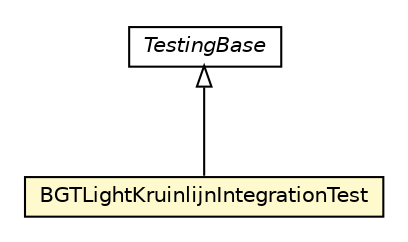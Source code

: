 #!/usr/local/bin/dot
#
# Class diagram 
# Generated by UMLGraph version R5_6-24-gf6e263 (http://www.umlgraph.org/)
#

digraph G {
	edge [fontname="Helvetica",fontsize=10,labelfontname="Helvetica",labelfontsize=10];
	node [fontname="Helvetica",fontsize=10,shape=plaintext];
	nodesep=0.25;
	ranksep=0.5;
	// nl.b3p.brmo.loader.gml.BGTLightKruinlijnIntegrationTest
	c96 [label=<<table title="nl.b3p.brmo.loader.gml.BGTLightKruinlijnIntegrationTest" border="0" cellborder="1" cellspacing="0" cellpadding="2" port="p" bgcolor="lemonChiffon" href="./BGTLightKruinlijnIntegrationTest.html">
		<tr><td><table border="0" cellspacing="0" cellpadding="1">
<tr><td align="center" balign="center"> BGTLightKruinlijnIntegrationTest </td></tr>
		</table></td></tr>
		</table>>, URL="./BGTLightKruinlijnIntegrationTest.html", fontname="Helvetica", fontcolor="black", fontsize=10.0];
	// nl.b3p.brmo.loader.gml.TestingBase
	c97 [label=<<table title="nl.b3p.brmo.loader.gml.TestingBase" border="0" cellborder="1" cellspacing="0" cellpadding="2" port="p" href="./TestingBase.html">
		<tr><td><table border="0" cellspacing="0" cellpadding="1">
<tr><td align="center" balign="center"><font face="Helvetica-Oblique"> TestingBase </font></td></tr>
		</table></td></tr>
		</table>>, URL="./TestingBase.html", fontname="Helvetica", fontcolor="black", fontsize=10.0];
	//nl.b3p.brmo.loader.gml.BGTLightKruinlijnIntegrationTest extends nl.b3p.brmo.loader.gml.TestingBase
	c97:p -> c96:p [dir=back,arrowtail=empty];
}

